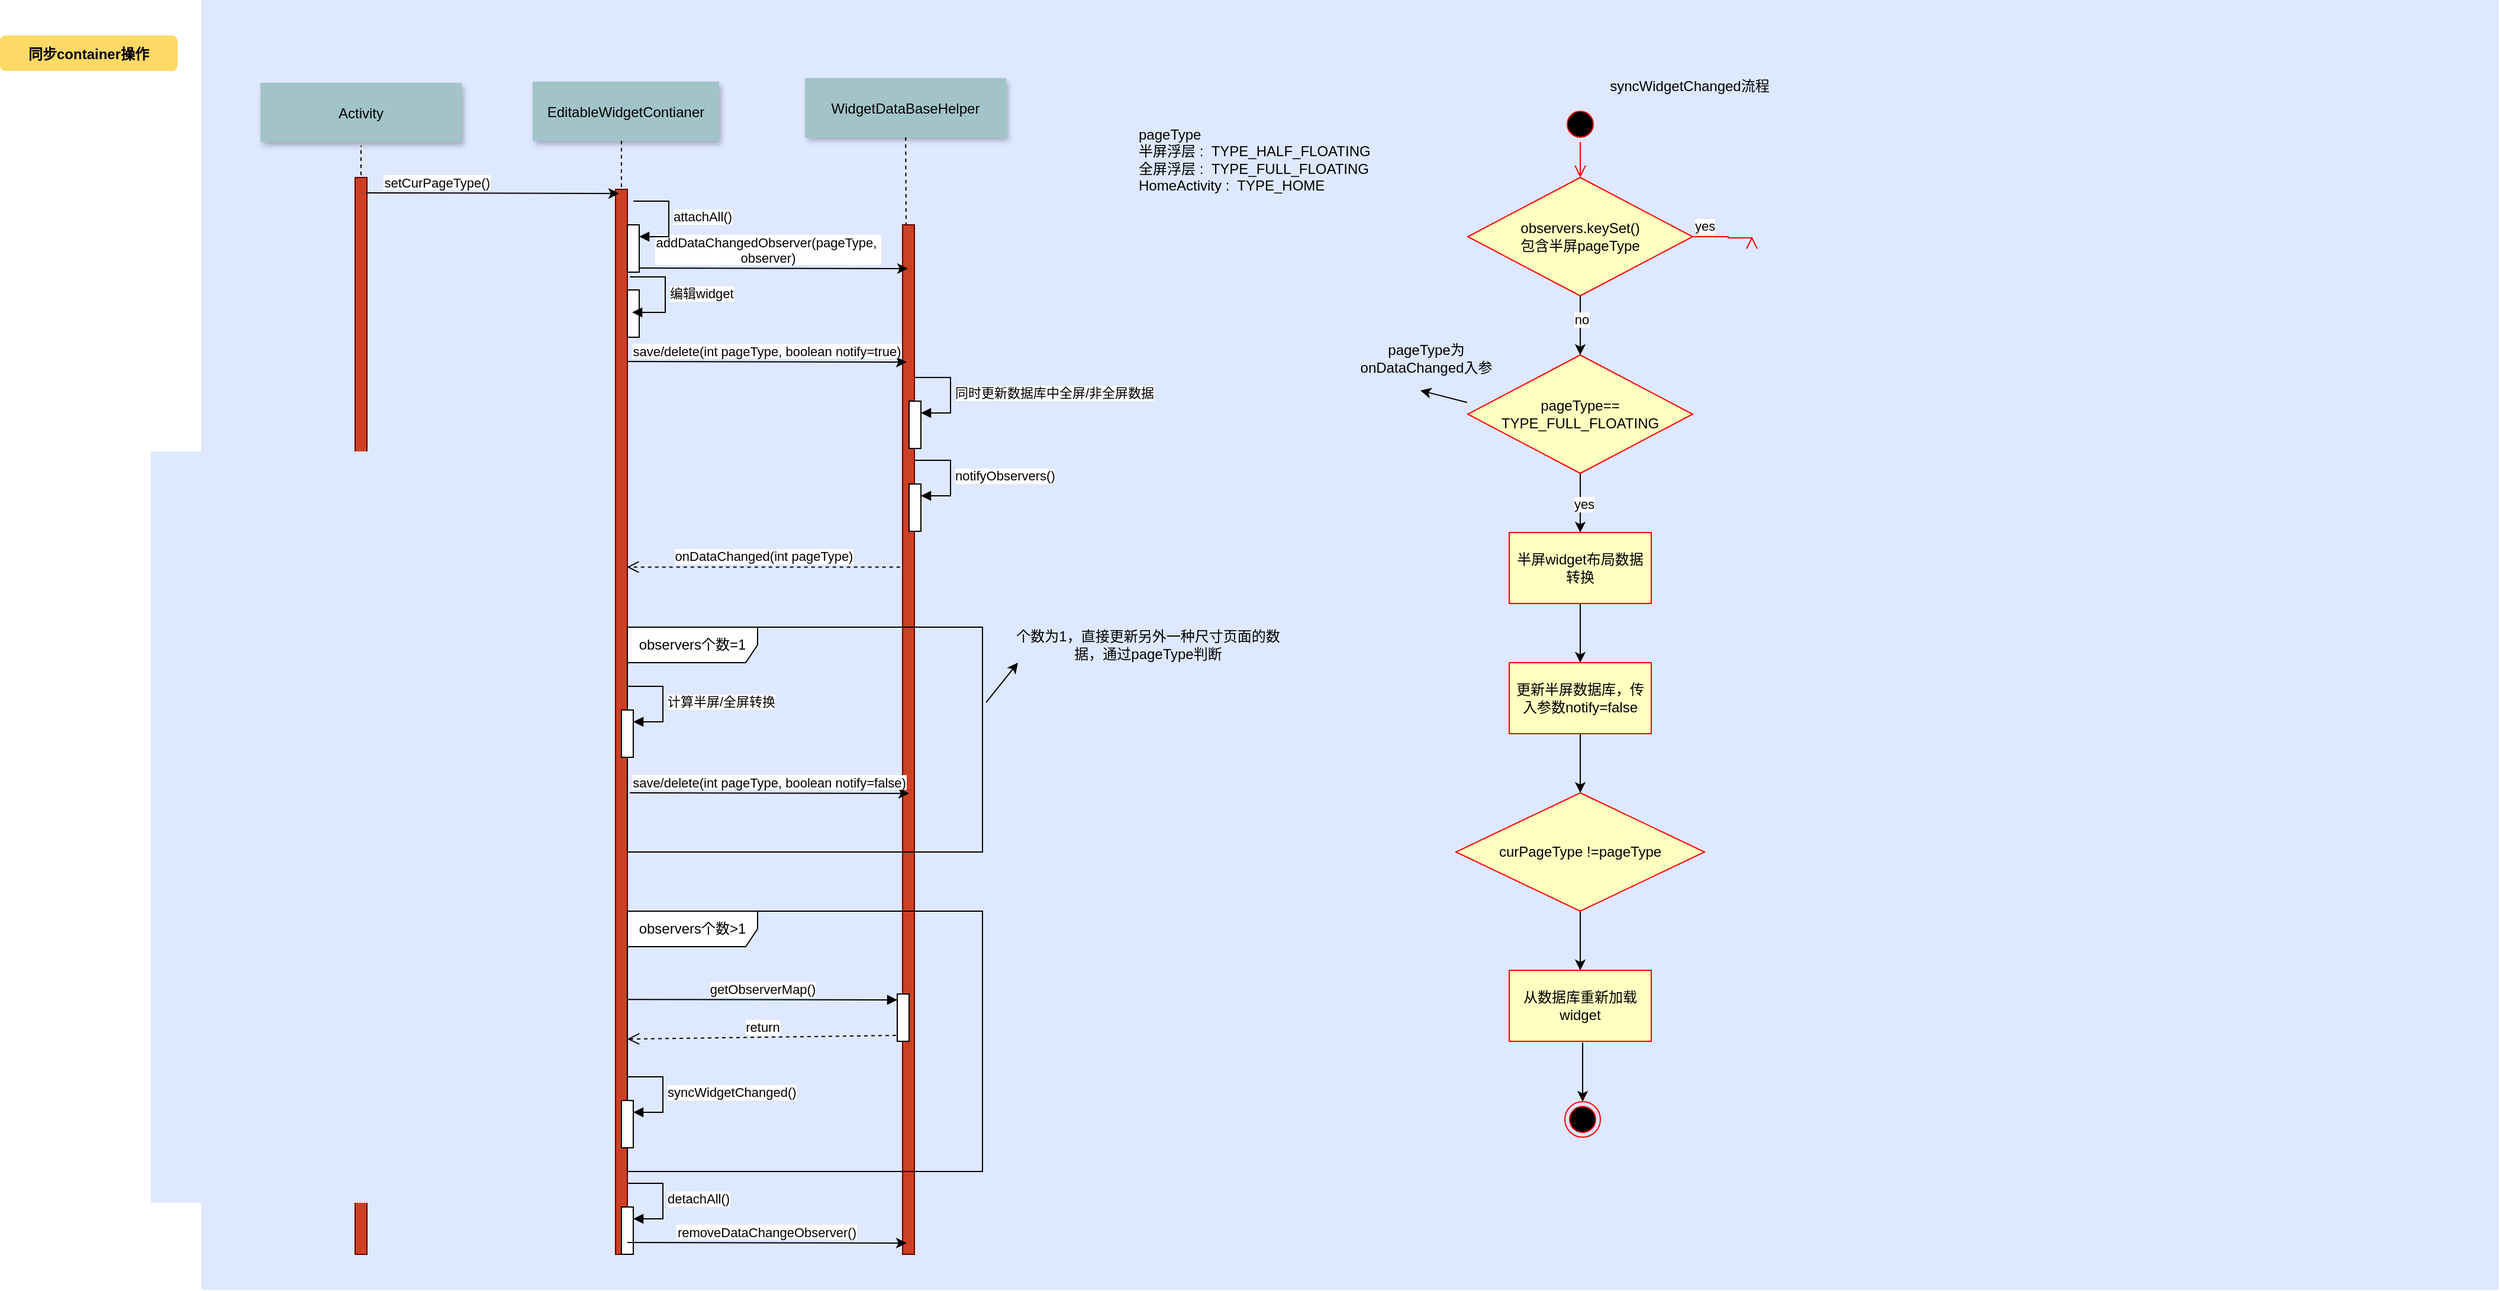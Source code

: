 <mxfile version="25.0.3">
  <diagram name="Page-1" id="9361dd3d-8414-5efd-6122-117bd74ce7a7">
    <mxGraphModel dx="1820" dy="1132" grid="1" gridSize="10" guides="1" tooltips="1" connect="1" arrows="1" fold="1" page="0" pageScale="1.5" pageWidth="826" pageHeight="1169" background="none" math="0" shadow="0">
      <root>
        <mxCell id="0" />
        <mxCell id="1" parent="0" />
        <mxCell id="69" value="" style="fillColor=#DEE8FF;strokeColor=none" parent="1" vertex="1">
          <mxGeometry x="-150" y="-40" width="1941" height="1090" as="geometry" />
        </mxCell>
        <mxCell id="2" value="" style="fillColor=#CC4125;strokeColor=#660000" parent="1" vertex="1">
          <mxGeometry x="200" y="120" width="10" height="900" as="geometry" />
        </mxCell>
        <mxCell id="4" value="EditableWidgetContianer" style="shadow=1;fillColor=#A2C4C9;strokeColor=none" parent="1" vertex="1">
          <mxGeometry x="130" y="29" width="157.5" height="50" as="geometry" />
        </mxCell>
        <mxCell id="6" value="" style="fillColor=#CC4125;strokeColor=#660000" parent="1" vertex="1">
          <mxGeometry x="442.5" y="150" width="10" height="870" as="geometry" />
        </mxCell>
        <mxCell id="7" value="WidgetDataBaseHelper" style="shadow=1;fillColor=#A2C4C9;strokeColor=none" parent="1" vertex="1">
          <mxGeometry x="360" y="26" width="170" height="50" as="geometry" />
        </mxCell>
        <mxCell id="8" value="" style="edgeStyle=none;endArrow=none;dashed=1" parent="1" source="7" target="6" edge="1">
          <mxGeometry x="272.335" y="165" width="100" height="100" as="geometry">
            <mxPoint x="347.259" y="110" as="sourcePoint" />
            <mxPoint x="347.576" y="165" as="targetPoint" />
          </mxGeometry>
        </mxCell>
        <mxCell id="9" value="addDataChangedObserver(pageType, &#xa;observer)" style="edgeStyle=none;verticalLabelPosition=top;verticalAlign=bottom;" parent="1" edge="1">
          <mxGeometry x="220" y="92" width="100" height="100" as="geometry">
            <mxPoint x="211" y="186.5" as="sourcePoint" />
            <mxPoint x="447" y="187" as="targetPoint" />
          </mxGeometry>
        </mxCell>
        <mxCell id="33" value="" style="edgeStyle=elbowEdgeStyle;elbow=horizontal;endArrow=none;dashed=1" parent="1" source="4" target="2" edge="1">
          <mxGeometry x="230.0" y="310" width="100" height="100" as="geometry">
            <mxPoint x="230.0" y="410" as="sourcePoint" />
            <mxPoint x="330" y="310" as="targetPoint" />
          </mxGeometry>
        </mxCell>
        <mxCell id="71" value="同步container操作" style="rounded=1;fontStyle=1;fillColor=#FFD966;strokeColor=none" parent="1" vertex="1">
          <mxGeometry x="-320" y="-10" width="150" height="30" as="geometry" />
        </mxCell>
        <mxCell id="1cmuNa6uKXrp0ozcfd2a-91" value="" style="html=1;points=[[0,0,0,0,5],[0,1,0,0,-5],[1,0,0,0,5],[1,1,0,0,-5]];perimeter=orthogonalPerimeter;outlineConnect=0;targetShapes=umlLifeline;portConstraint=eastwest;newEdgeStyle={&quot;curved&quot;:0,&quot;rounded&quot;:0};" vertex="1" parent="1">
          <mxGeometry x="210" y="205" width="10" height="40" as="geometry" />
        </mxCell>
        <mxCell id="1cmuNa6uKXrp0ozcfd2a-92" value="编辑widget" style="html=1;align=left;spacingLeft=2;endArrow=block;rounded=0;edgeStyle=orthogonalEdgeStyle;curved=0;rounded=0;" edge="1" parent="1">
          <mxGeometry relative="1" as="geometry">
            <mxPoint x="212" y="194" as="sourcePoint" />
            <Array as="points">
              <mxPoint x="242" y="224" />
            </Array>
            <mxPoint x="214" y="224" as="targetPoint" />
          </mxGeometry>
        </mxCell>
        <mxCell id="1cmuNa6uKXrp0ozcfd2a-93" value="save/delete(int pageType, boolean notify=true)" style="edgeStyle=none;verticalLabelPosition=top;verticalAlign=bottom;" edge="1" parent="1">
          <mxGeometry x="220" y="92" width="100" height="100" as="geometry">
            <mxPoint x="210" y="265.5" as="sourcePoint" />
            <mxPoint x="446" y="266" as="targetPoint" />
          </mxGeometry>
        </mxCell>
        <mxCell id="1cmuNa6uKXrp0ozcfd2a-94" value="" style="html=1;points=[[0,0,0,0,5],[0,1,0,0,-5],[1,0,0,0,5],[1,1,0,0,-5]];perimeter=orthogonalPerimeter;outlineConnect=0;targetShapes=umlLifeline;portConstraint=eastwest;newEdgeStyle={&quot;curved&quot;:0,&quot;rounded&quot;:0};" vertex="1" parent="1">
          <mxGeometry x="448" y="299" width="10" height="40" as="geometry" />
        </mxCell>
        <mxCell id="1cmuNa6uKXrp0ozcfd2a-95" value="同时更新数据库中全屏/非全屏数据" style="html=1;align=left;spacingLeft=2;endArrow=block;rounded=0;edgeStyle=orthogonalEdgeStyle;curved=0;rounded=0;" edge="1" target="1cmuNa6uKXrp0ozcfd2a-94" parent="1">
          <mxGeometry relative="1" as="geometry">
            <mxPoint x="453" y="279" as="sourcePoint" />
            <Array as="points">
              <mxPoint x="483" y="309" />
            </Array>
          </mxGeometry>
        </mxCell>
        <mxCell id="1cmuNa6uKXrp0ozcfd2a-96" value="" style="html=1;points=[[0,0,0,0,5],[0,1,0,0,-5],[1,0,0,0,5],[1,1,0,0,-5]];perimeter=orthogonalPerimeter;outlineConnect=0;targetShapes=umlLifeline;portConstraint=eastwest;newEdgeStyle={&quot;curved&quot;:0,&quot;rounded&quot;:0};" vertex="1" parent="1">
          <mxGeometry x="448" y="369" width="10" height="40" as="geometry" />
        </mxCell>
        <mxCell id="1cmuNa6uKXrp0ozcfd2a-97" value="notifyObservers()" style="html=1;align=left;spacingLeft=2;endArrow=block;rounded=0;edgeStyle=orthogonalEdgeStyle;curved=0;rounded=0;" edge="1" target="1cmuNa6uKXrp0ozcfd2a-96" parent="1">
          <mxGeometry relative="1" as="geometry">
            <mxPoint x="453" y="349" as="sourcePoint" />
            <Array as="points">
              <mxPoint x="483" y="379" />
            </Array>
          </mxGeometry>
        </mxCell>
        <mxCell id="1cmuNa6uKXrp0ozcfd2a-104" value="&lt;div&gt;onDataChanged(int pageType)&lt;/div&gt;" style="html=1;verticalAlign=bottom;endArrow=open;dashed=1;endSize=8;curved=0;rounded=0;exitX=0.248;exitY=0.538;exitDx=0;exitDy=0;exitPerimeter=0;entryX=0.101;entryY=0.538;entryDx=0;entryDy=0;entryPerimeter=0;" edge="1" parent="1">
          <mxGeometry x="-0.003" relative="1" as="geometry">
            <mxPoint x="440.36" y="439.24" as="sourcePoint" />
            <mxPoint x="209.57" y="439.24" as="targetPoint" />
            <mxPoint as="offset" />
          </mxGeometry>
        </mxCell>
        <mxCell id="1cmuNa6uKXrp0ozcfd2a-111" value="observers个数=1" style="shape=umlFrame;whiteSpace=wrap;html=1;pointerEvents=0;width=110;height=30;" vertex="1" parent="1">
          <mxGeometry x="210" y="490" width="300" height="190" as="geometry" />
        </mxCell>
        <mxCell id="1cmuNa6uKXrp0ozcfd2a-112" value="" style="html=1;points=[[0,0,0,0,5],[0,1,0,0,-5],[1,0,0,0,5],[1,1,0,0,-5]];perimeter=orthogonalPerimeter;outlineConnect=0;targetShapes=umlLifeline;portConstraint=eastwest;newEdgeStyle={&quot;curved&quot;:0,&quot;rounded&quot;:0};" vertex="1" parent="1">
          <mxGeometry x="205" y="560" width="10" height="40" as="geometry" />
        </mxCell>
        <mxCell id="1cmuNa6uKXrp0ozcfd2a-113" value="计算半屏/全屏转换" style="html=1;align=left;spacingLeft=2;endArrow=block;rounded=0;edgeStyle=orthogonalEdgeStyle;curved=0;rounded=0;" edge="1" target="1cmuNa6uKXrp0ozcfd2a-112" parent="1">
          <mxGeometry relative="1" as="geometry">
            <mxPoint x="210" y="540" as="sourcePoint" />
            <Array as="points">
              <mxPoint x="240" y="570" />
            </Array>
          </mxGeometry>
        </mxCell>
        <mxCell id="1cmuNa6uKXrp0ozcfd2a-114" value="save/delete(int pageType, boolean notify=false)" style="edgeStyle=none;verticalLabelPosition=top;verticalAlign=bottom;" edge="1" parent="1">
          <mxGeometry x="220" y="92" width="100" height="100" as="geometry">
            <mxPoint x="212" y="630" as="sourcePoint" />
            <mxPoint x="448" y="630.5" as="targetPoint" />
          </mxGeometry>
        </mxCell>
        <mxCell id="1cmuNa6uKXrp0ozcfd2a-116" value="observers个数&amp;gt;1" style="shape=umlFrame;whiteSpace=wrap;html=1;pointerEvents=0;width=110;height=30;" vertex="1" parent="1">
          <mxGeometry x="210" y="730" width="300" height="220" as="geometry" />
        </mxCell>
        <mxCell id="1cmuNa6uKXrp0ozcfd2a-120" value="" style="html=1;points=[[0,0,0,0,5],[0,1,0,0,-5],[1,0,0,0,5],[1,1,0,0,-5]];perimeter=orthogonalPerimeter;outlineConnect=0;targetShapes=umlLifeline;portConstraint=eastwest;newEdgeStyle={&quot;curved&quot;:0,&quot;rounded&quot;:0};" vertex="1" parent="1">
          <mxGeometry x="438" y="800" width="10" height="40" as="geometry" />
        </mxCell>
        <mxCell id="1cmuNa6uKXrp0ozcfd2a-121" value="getObserverMap()" style="html=1;verticalAlign=bottom;endArrow=block;curved=0;rounded=0;entryX=0;entryY=0;entryDx=0;entryDy=5;exitX=0;exitY=0.339;exitDx=0;exitDy=0;exitPerimeter=0;" edge="1" target="1cmuNa6uKXrp0ozcfd2a-120" parent="1" source="1cmuNa6uKXrp0ozcfd2a-116">
          <mxGeometry relative="1" as="geometry">
            <mxPoint x="210" y="805" as="sourcePoint" />
          </mxGeometry>
        </mxCell>
        <mxCell id="1cmuNa6uKXrp0ozcfd2a-122" value="return" style="html=1;verticalAlign=bottom;endArrow=open;dashed=1;endSize=8;curved=0;rounded=0;exitX=0;exitY=1;exitDx=0;exitDy=-5;entryX=0.003;entryY=0.47;entryDx=0;entryDy=0;entryPerimeter=0;exitPerimeter=0;" edge="1" parent="1">
          <mxGeometry relative="1" as="geometry">
            <mxPoint x="209.96" y="838.1" as="targetPoint" />
            <mxPoint x="437" y="835" as="sourcePoint" />
          </mxGeometry>
        </mxCell>
        <mxCell id="1cmuNa6uKXrp0ozcfd2a-125" value="" style="html=1;points=[[0,0,0,0,5],[0,1,0,0,-5],[1,0,0,0,5],[1,1,0,0,-5]];perimeter=orthogonalPerimeter;outlineConnect=0;targetShapes=umlLifeline;portConstraint=eastwest;newEdgeStyle={&quot;curved&quot;:0,&quot;rounded&quot;:0};" vertex="1" parent="1">
          <mxGeometry x="205" y="890" width="10" height="40" as="geometry" />
        </mxCell>
        <mxCell id="1cmuNa6uKXrp0ozcfd2a-126" value="&lt;div&gt;syncWidgetChanged()&lt;/div&gt;" style="html=1;align=left;spacingLeft=2;endArrow=block;rounded=0;edgeStyle=orthogonalEdgeStyle;curved=0;rounded=0;" edge="1" target="1cmuNa6uKXrp0ozcfd2a-125" parent="1">
          <mxGeometry relative="1" as="geometry">
            <mxPoint x="210" y="870" as="sourcePoint" />
            <Array as="points">
              <mxPoint x="240" y="900" />
            </Array>
          </mxGeometry>
        </mxCell>
        <mxCell id="1cmuNa6uKXrp0ozcfd2a-127" value="个数为1，直接更新另外一种尺寸页面的数据，通过pageType判断" style="text;html=1;align=center;verticalAlign=middle;whiteSpace=wrap;rounded=0;" vertex="1" parent="1">
          <mxGeometry x="530" y="490" width="240" height="30" as="geometry" />
        </mxCell>
        <mxCell id="1cmuNa6uKXrp0ozcfd2a-128" value="" style="endArrow=classic;html=1;rounded=0;exitX=1.01;exitY=0.335;exitDx=0;exitDy=0;exitPerimeter=0;" edge="1" parent="1" source="1cmuNa6uKXrp0ozcfd2a-111">
          <mxGeometry width="50" height="50" relative="1" as="geometry">
            <mxPoint x="500" y="560" as="sourcePoint" />
            <mxPoint x="540" y="520" as="targetPoint" />
          </mxGeometry>
        </mxCell>
        <mxCell id="1cmuNa6uKXrp0ozcfd2a-130" value="Activity" style="shadow=1;fillColor=#A2C4C9;strokeColor=none" vertex="1" parent="1">
          <mxGeometry x="-100" y="30" width="170" height="50" as="geometry" />
        </mxCell>
        <mxCell id="1cmuNa6uKXrp0ozcfd2a-134" value="" style="edgeStyle=elbowEdgeStyle;elbow=horizontal;endArrow=none;dashed=1;exitX=0.5;exitY=1;exitDx=0;exitDy=0;" edge="1" parent="1">
          <mxGeometry x="230.0" y="310" width="100" height="100" as="geometry">
            <mxPoint x="-15" y="204" as="sourcePoint" />
            <mxPoint x="-15" y="83" as="targetPoint" />
          </mxGeometry>
        </mxCell>
        <mxCell id="1cmuNa6uKXrp0ozcfd2a-135" value="" style="fillColor=#CC4125;strokeColor=#660000" vertex="1" parent="1">
          <mxGeometry x="-20" y="110" width="10" height="910" as="geometry" />
        </mxCell>
        <mxCell id="1cmuNa6uKXrp0ozcfd2a-136" value="setCurPageType()" style="edgeStyle=none;verticalLabelPosition=top;verticalAlign=bottom;labelPosition=left;align=right;exitX=0.6;exitY=0.039;exitDx=0;exitDy=0;exitPerimeter=0;" edge="1" parent="1">
          <mxGeometry x="110" y="49.5" width="100" height="100" as="geometry">
            <mxPoint x="-11" y="123" as="sourcePoint" />
            <mxPoint x="203" y="123.5" as="targetPoint" />
          </mxGeometry>
        </mxCell>
        <mxCell id="1cmuNa6uKXrp0ozcfd2a-138" value="" style="html=1;points=[[0,0,0,0,5],[0,1,0,0,-5],[1,0,0,0,5],[1,1,0,0,-5]];perimeter=orthogonalPerimeter;outlineConnect=0;targetShapes=umlLifeline;portConstraint=eastwest;newEdgeStyle={&quot;curved&quot;:0,&quot;rounded&quot;:0};" vertex="1" parent="1">
          <mxGeometry x="210" y="150" width="10" height="40" as="geometry" />
        </mxCell>
        <mxCell id="1cmuNa6uKXrp0ozcfd2a-139" value="attachAll()" style="html=1;align=left;spacingLeft=2;endArrow=block;rounded=0;edgeStyle=orthogonalEdgeStyle;curved=0;rounded=0;" edge="1" target="1cmuNa6uKXrp0ozcfd2a-138" parent="1">
          <mxGeometry relative="1" as="geometry">
            <mxPoint x="215" y="130" as="sourcePoint" />
            <Array as="points">
              <mxPoint x="245" y="160" />
            </Array>
          </mxGeometry>
        </mxCell>
        <mxCell id="1cmuNa6uKXrp0ozcfd2a-140" value="" style="html=1;points=[[0,0,0,0,5],[0,1,0,0,-5],[1,0,0,0,5],[1,1,0,0,-5]];perimeter=orthogonalPerimeter;outlineConnect=0;targetShapes=umlLifeline;portConstraint=eastwest;newEdgeStyle={&quot;curved&quot;:0,&quot;rounded&quot;:0};" vertex="1" parent="1">
          <mxGeometry x="205" y="980" width="10" height="40" as="geometry" />
        </mxCell>
        <mxCell id="1cmuNa6uKXrp0ozcfd2a-141" value="detachAll()" style="html=1;align=left;spacingLeft=2;endArrow=block;rounded=0;edgeStyle=orthogonalEdgeStyle;curved=0;rounded=0;" edge="1" target="1cmuNa6uKXrp0ozcfd2a-140" parent="1">
          <mxGeometry relative="1" as="geometry">
            <mxPoint x="210" y="960" as="sourcePoint" />
            <Array as="points">
              <mxPoint x="240" y="990" />
            </Array>
          </mxGeometry>
        </mxCell>
        <mxCell id="1cmuNa6uKXrp0ozcfd2a-142" value="removeDataChangeObserver()" style="edgeStyle=none;verticalLabelPosition=top;verticalAlign=bottom;" edge="1" parent="1">
          <mxGeometry x="220" y="92" width="100" height="100" as="geometry">
            <mxPoint x="210" y="1010" as="sourcePoint" />
            <mxPoint x="446" y="1010.5" as="targetPoint" />
          </mxGeometry>
        </mxCell>
        <mxCell id="1cmuNa6uKXrp0ozcfd2a-143" value="" style="ellipse;html=1;shape=startState;fillColor=#000000;strokeColor=#ff0000;" vertex="1" parent="1">
          <mxGeometry x="1000" y="50" width="30" height="30" as="geometry" />
        </mxCell>
        <mxCell id="1cmuNa6uKXrp0ozcfd2a-144" value="" style="edgeStyle=orthogonalEdgeStyle;html=1;verticalAlign=bottom;endArrow=open;endSize=8;strokeColor=#ff0000;rounded=0;" edge="1" source="1cmuNa6uKXrp0ozcfd2a-143" parent="1">
          <mxGeometry relative="1" as="geometry">
            <mxPoint x="1015" y="110" as="targetPoint" />
          </mxGeometry>
        </mxCell>
        <mxCell id="1cmuNa6uKXrp0ozcfd2a-165" value="" style="edgeStyle=orthogonalEdgeStyle;rounded=0;orthogonalLoop=1;jettySize=auto;html=1;" edge="1" parent="1" source="1cmuNa6uKXrp0ozcfd2a-146" target="1cmuNa6uKXrp0ozcfd2a-164">
          <mxGeometry relative="1" as="geometry" />
        </mxCell>
        <mxCell id="1cmuNa6uKXrp0ozcfd2a-168" value="no" style="edgeLabel;html=1;align=center;verticalAlign=middle;resizable=0;points=[];" vertex="1" connectable="0" parent="1cmuNa6uKXrp0ozcfd2a-165">
          <mxGeometry x="-0.2" y="1" relative="1" as="geometry">
            <mxPoint as="offset" />
          </mxGeometry>
        </mxCell>
        <mxCell id="1cmuNa6uKXrp0ozcfd2a-146" value="&lt;div&gt;observers.keySet()&lt;/div&gt;&lt;div&gt;包含半屏pageType&lt;/div&gt;" style="rhombus;whiteSpace=wrap;html=1;fontColor=#000000;fillColor=#ffffc0;strokeColor=#ff0000;" vertex="1" parent="1">
          <mxGeometry x="920" y="110" width="190" height="100" as="geometry" />
        </mxCell>
        <mxCell id="1cmuNa6uKXrp0ozcfd2a-147" value="&lt;div&gt;yes&lt;/div&gt;" style="edgeStyle=orthogonalEdgeStyle;html=1;align=left;verticalAlign=bottom;endArrow=open;endSize=8;strokeColor=#ff0000;rounded=0;" edge="1" source="1cmuNa6uKXrp0ozcfd2a-146" parent="1">
          <mxGeometry x="-1" relative="1" as="geometry">
            <mxPoint x="1160" y="160" as="targetPoint" />
            <Array as="points">
              <mxPoint x="1140" y="160" />
              <mxPoint x="1140" y="161" />
            </Array>
          </mxGeometry>
        </mxCell>
        <mxCell id="1cmuNa6uKXrp0ozcfd2a-163" value="pageType&lt;br&gt;半屏浮层 :&amp;nbsp; TYPE_HALF_FLOATING&lt;br&gt;&lt;div&gt;全屏浮层 :&amp;nbsp; TYPE_FULL_FLOATING&lt;/div&gt;&lt;div&gt;HomeActivity :&amp;nbsp; TYPE_HOME&lt;br&gt;&lt;/div&gt;" style="text;html=1;whiteSpace=wrap;overflow=hidden;rounded=0;" vertex="1" parent="1">
          <mxGeometry x="640" y="60" width="240" height="120" as="geometry" />
        </mxCell>
        <mxCell id="1cmuNa6uKXrp0ozcfd2a-167" value="" style="edgeStyle=orthogonalEdgeStyle;rounded=0;orthogonalLoop=1;jettySize=auto;html=1;" edge="1" parent="1" source="1cmuNa6uKXrp0ozcfd2a-164" target="1cmuNa6uKXrp0ozcfd2a-166">
          <mxGeometry relative="1" as="geometry" />
        </mxCell>
        <mxCell id="1cmuNa6uKXrp0ozcfd2a-169" value="&lt;div&gt;yes&lt;/div&gt;" style="edgeLabel;html=1;align=center;verticalAlign=middle;resizable=0;points=[];" vertex="1" connectable="0" parent="1cmuNa6uKXrp0ozcfd2a-167">
          <mxGeometry x="0.04" y="3" relative="1" as="geometry">
            <mxPoint as="offset" />
          </mxGeometry>
        </mxCell>
        <mxCell id="1cmuNa6uKXrp0ozcfd2a-164" value="&lt;div&gt;pageType==&lt;/div&gt;&lt;div&gt;TYPE_FULL_FLOATING&lt;/div&gt;" style="rhombus;whiteSpace=wrap;html=1;fontColor=#000000;fillColor=#ffffc0;strokeColor=#ff0000;" vertex="1" parent="1">
          <mxGeometry x="920" y="260" width="190" height="100" as="geometry" />
        </mxCell>
        <mxCell id="1cmuNa6uKXrp0ozcfd2a-173" value="" style="edgeStyle=orthogonalEdgeStyle;rounded=0;orthogonalLoop=1;jettySize=auto;html=1;" edge="1" parent="1" source="1cmuNa6uKXrp0ozcfd2a-166" target="1cmuNa6uKXrp0ozcfd2a-172">
          <mxGeometry relative="1" as="geometry" />
        </mxCell>
        <mxCell id="1cmuNa6uKXrp0ozcfd2a-166" value="半屏widget布局数据转换" style="whiteSpace=wrap;html=1;fillColor=#ffffc0;strokeColor=#ff0000;fontColor=#000000;" vertex="1" parent="1">
          <mxGeometry x="955" y="410" width="120" height="60" as="geometry" />
        </mxCell>
        <mxCell id="1cmuNa6uKXrp0ozcfd2a-175" value="" style="edgeStyle=orthogonalEdgeStyle;rounded=0;orthogonalLoop=1;jettySize=auto;html=1;" edge="1" parent="1" source="1cmuNa6uKXrp0ozcfd2a-172" target="1cmuNa6uKXrp0ozcfd2a-174">
          <mxGeometry relative="1" as="geometry" />
        </mxCell>
        <mxCell id="1cmuNa6uKXrp0ozcfd2a-172" value="更新半屏数据库，传入参数notify=false" style="whiteSpace=wrap;html=1;fillColor=#ffffc0;strokeColor=#ff0000;fontColor=#000000;" vertex="1" parent="1">
          <mxGeometry x="955" y="520" width="120" height="60" as="geometry" />
        </mxCell>
        <mxCell id="1cmuNa6uKXrp0ozcfd2a-180" value="" style="edgeStyle=orthogonalEdgeStyle;rounded=0;orthogonalLoop=1;jettySize=auto;html=1;" edge="1" parent="1" source="1cmuNa6uKXrp0ozcfd2a-174" target="1cmuNa6uKXrp0ozcfd2a-179">
          <mxGeometry relative="1" as="geometry" />
        </mxCell>
        <mxCell id="1cmuNa6uKXrp0ozcfd2a-174" value="curPageType !=pageType" style="rhombus;whiteSpace=wrap;html=1;fillColor=#ffffc0;strokeColor=#ff0000;fontColor=#000000;" vertex="1" parent="1">
          <mxGeometry x="910" y="630" width="210" height="100" as="geometry" />
        </mxCell>
        <mxCell id="1cmuNa6uKXrp0ozcfd2a-176" value="pageType为onDataChanged入参" style="text;html=1;align=center;verticalAlign=middle;whiteSpace=wrap;rounded=0;" vertex="1" parent="1">
          <mxGeometry x="820" y="245" width="130" height="35" as="geometry" />
        </mxCell>
        <mxCell id="1cmuNa6uKXrp0ozcfd2a-178" value="syncWidgetChanged流程" style="text;html=1;align=center;verticalAlign=middle;whiteSpace=wrap;rounded=0;" vertex="1" parent="1">
          <mxGeometry x="1020" y="15" width="175" height="35" as="geometry" />
        </mxCell>
        <mxCell id="1cmuNa6uKXrp0ozcfd2a-179" value="从数据库重新加载widget" style="whiteSpace=wrap;html=1;fillColor=#ffffc0;strokeColor=#ff0000;fontColor=#000000;" vertex="1" parent="1">
          <mxGeometry x="955" y="780" width="120" height="60" as="geometry" />
        </mxCell>
        <mxCell id="1cmuNa6uKXrp0ozcfd2a-182" value="" style="endArrow=classic;html=1;rounded=0;exitX=0.551;exitY=0.312;exitDx=0;exitDy=0;exitPerimeter=0;" edge="1" parent="1" source="69">
          <mxGeometry width="50" height="50" relative="1" as="geometry">
            <mxPoint x="830" y="340" as="sourcePoint" />
            <mxPoint x="880" y="290" as="targetPoint" />
          </mxGeometry>
        </mxCell>
        <mxCell id="1cmuNa6uKXrp0ozcfd2a-186" value="" style="ellipse;html=1;shape=endState;fillColor=#000000;strokeColor=#ff0000;" vertex="1" parent="1">
          <mxGeometry x="1002" y="891" width="30" height="30" as="geometry" />
        </mxCell>
        <mxCell id="1cmuNa6uKXrp0ozcfd2a-188" value="" style="edgeStyle=orthogonalEdgeStyle;rounded=0;orthogonalLoop=1;jettySize=auto;html=1;" edge="1" parent="1">
          <mxGeometry relative="1" as="geometry">
            <mxPoint x="1017" y="841" as="sourcePoint" />
            <mxPoint x="1017" y="891" as="targetPoint" />
          </mxGeometry>
        </mxCell>
      </root>
    </mxGraphModel>
  </diagram>
</mxfile>
